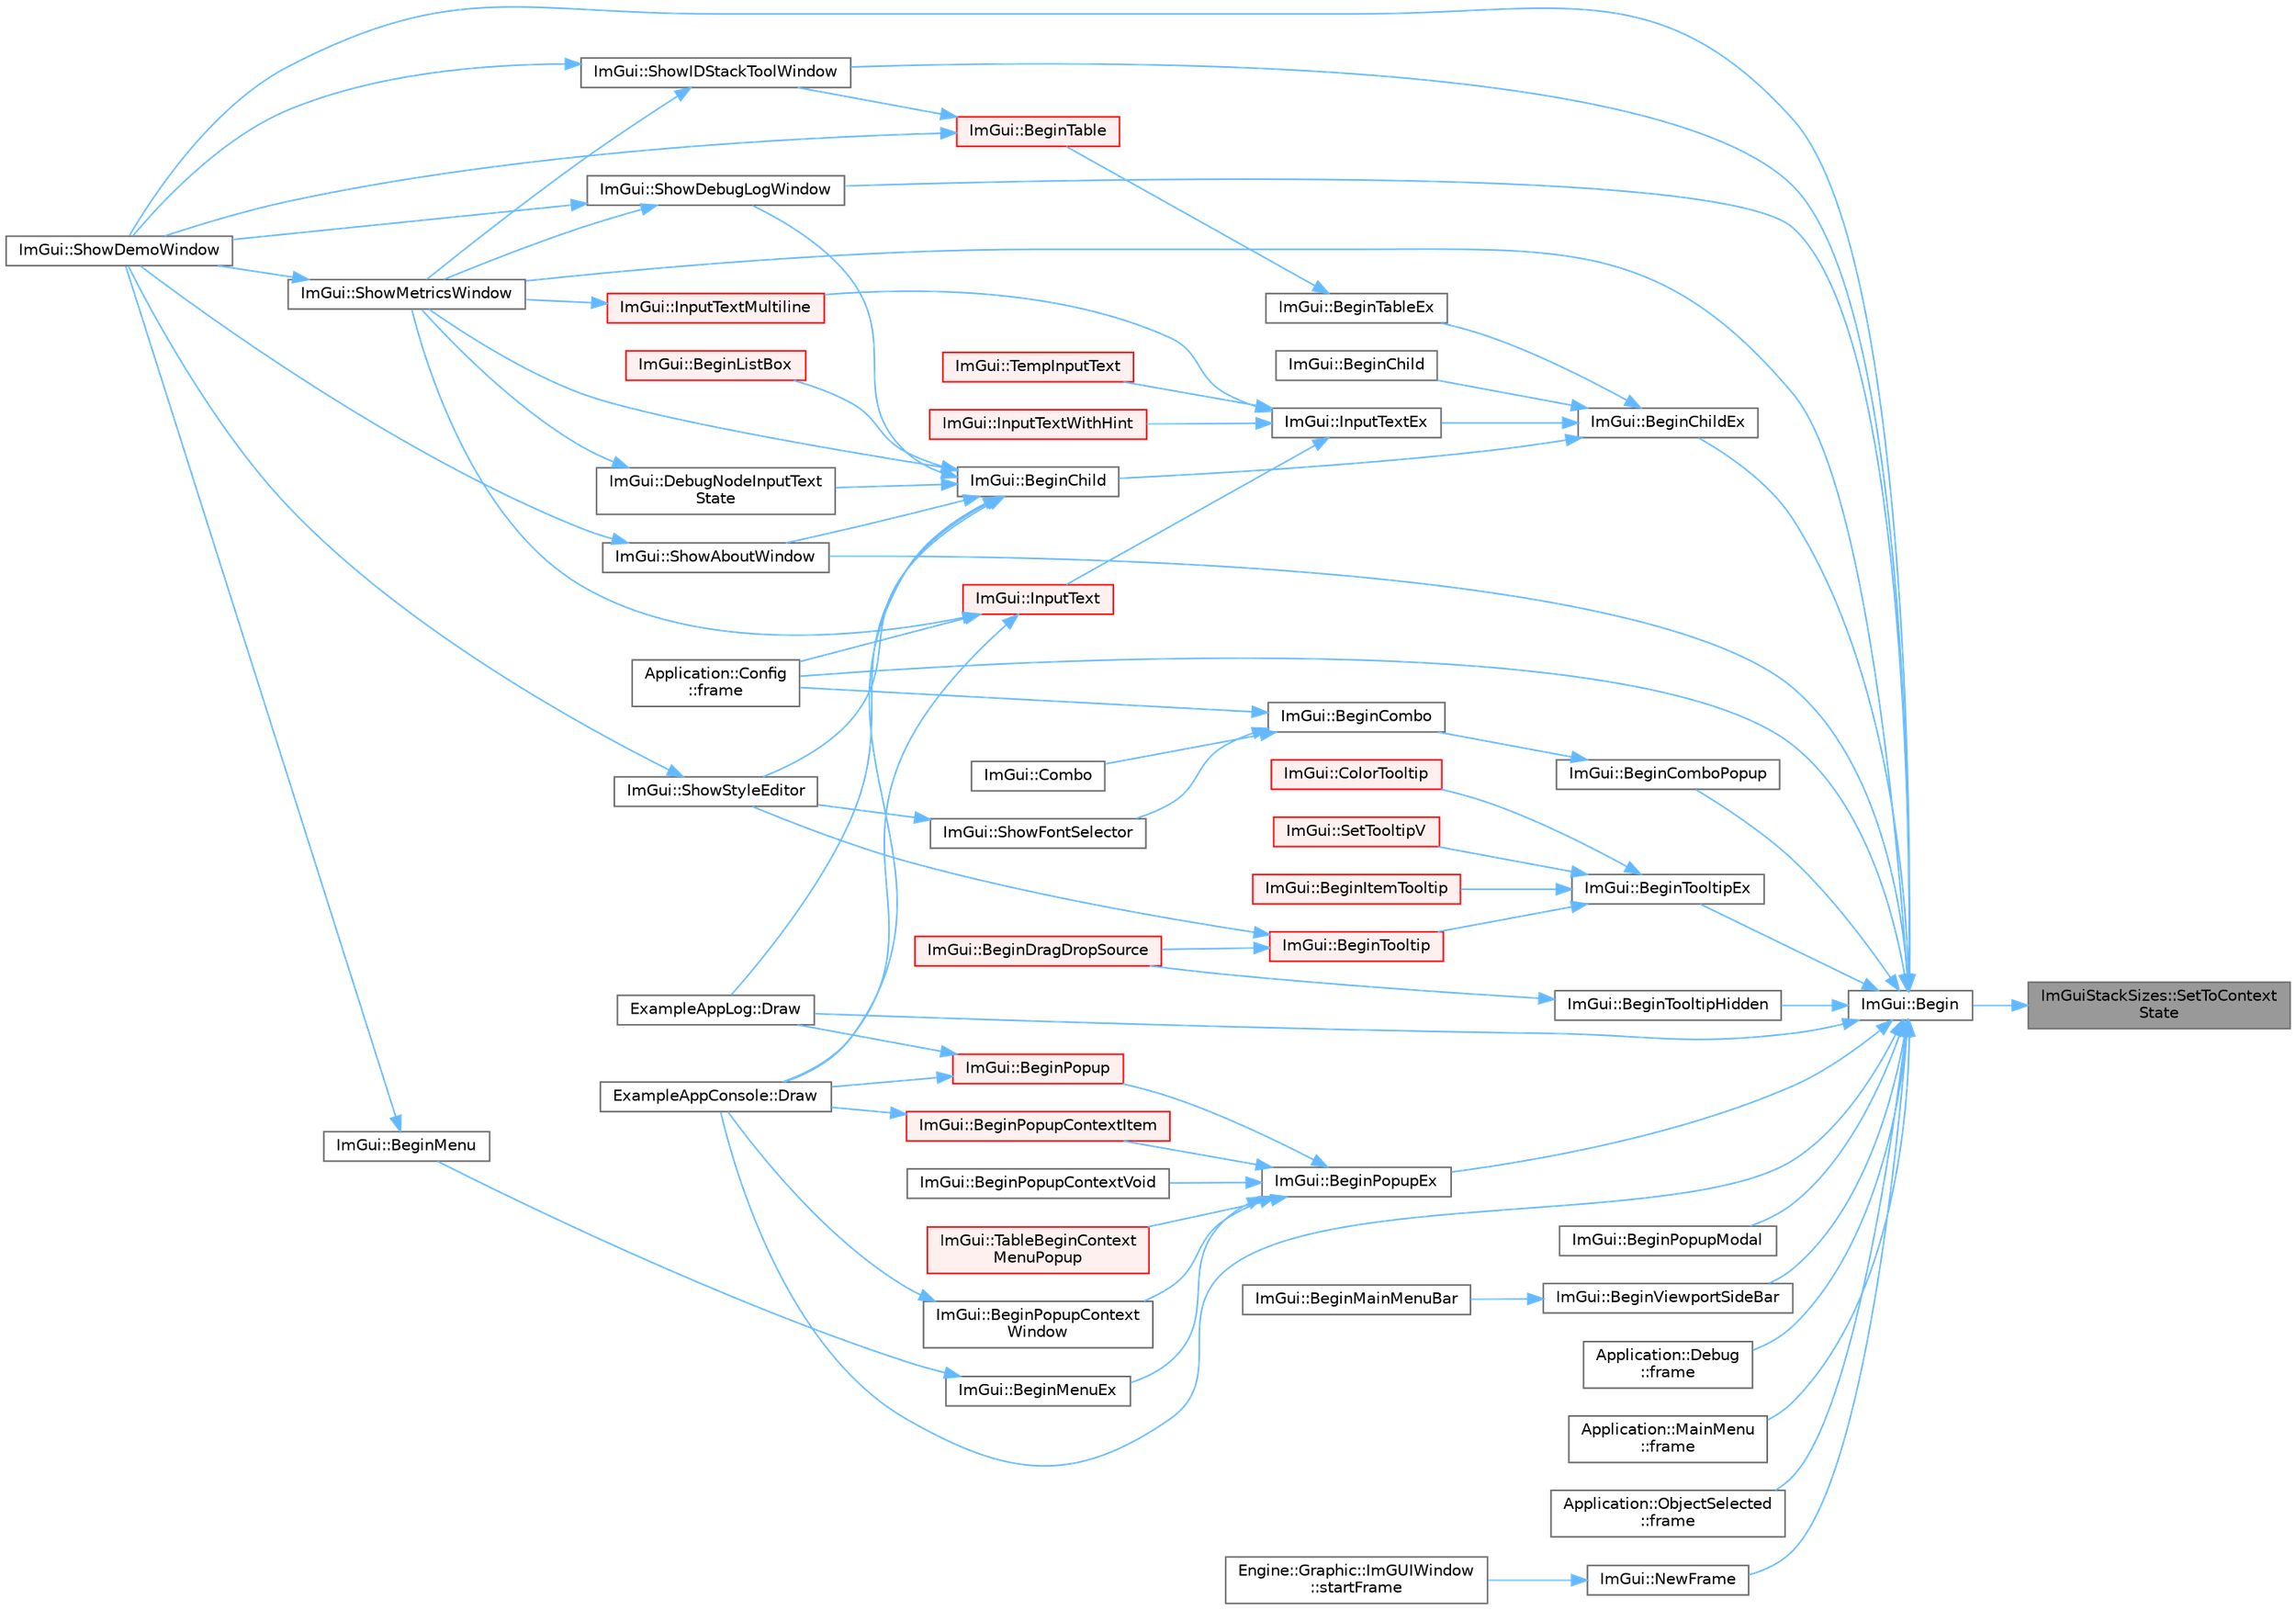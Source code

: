digraph "ImGuiStackSizes::SetToContextState"
{
 // LATEX_PDF_SIZE
  bgcolor="transparent";
  edge [fontname=Helvetica,fontsize=10,labelfontname=Helvetica,labelfontsize=10];
  node [fontname=Helvetica,fontsize=10,shape=box,height=0.2,width=0.4];
  rankdir="RL";
  Node1 [id="Node000001",label="ImGuiStackSizes::SetToContext\lState",height=0.2,width=0.4,color="gray40", fillcolor="grey60", style="filled", fontcolor="black",tooltip=" "];
  Node1 -> Node2 [id="edge1_Node000001_Node000002",dir="back",color="steelblue1",style="solid",tooltip=" "];
  Node2 [id="Node000002",label="ImGui::Begin",height=0.2,width=0.4,color="grey40", fillcolor="white", style="filled",URL="$namespace_im_gui.html#a581e58db0bc930bafa4a5d23093a2b99",tooltip=" "];
  Node2 -> Node3 [id="edge2_Node000002_Node000003",dir="back",color="steelblue1",style="solid",tooltip=" "];
  Node3 [id="Node000003",label="ImGui::BeginChildEx",height=0.2,width=0.4,color="grey40", fillcolor="white", style="filled",URL="$namespace_im_gui.html#ac36ecce0443f0b45a48484d85f653ae2",tooltip=" "];
  Node3 -> Node4 [id="edge3_Node000003_Node000004",dir="back",color="steelblue1",style="solid",tooltip=" "];
  Node4 [id="Node000004",label="ImGui::BeginChild",height=0.2,width=0.4,color="grey40", fillcolor="white", style="filled",URL="$namespace_im_gui.html#aebac8b07ee9ea0e452c98813a3e907c3",tooltip=" "];
  Node4 -> Node5 [id="edge4_Node000004_Node000005",dir="back",color="steelblue1",style="solid",tooltip=" "];
  Node5 [id="Node000005",label="ImGui::BeginListBox",height=0.2,width=0.4,color="red", fillcolor="#FFF0F0", style="filled",URL="$namespace_im_gui.html#a2f37c541760a39c189ebdd86c15b60d9",tooltip=" "];
  Node4 -> Node7 [id="edge5_Node000004_Node000007",dir="back",color="steelblue1",style="solid",tooltip=" "];
  Node7 [id="Node000007",label="ImGui::DebugNodeInputText\lState",height=0.2,width=0.4,color="grey40", fillcolor="white", style="filled",URL="$namespace_im_gui.html#ab85df47e899ab32dbdd5089f40e3802f",tooltip=" "];
  Node7 -> Node8 [id="edge6_Node000007_Node000008",dir="back",color="steelblue1",style="solid",tooltip=" "];
  Node8 [id="Node000008",label="ImGui::ShowMetricsWindow",height=0.2,width=0.4,color="grey40", fillcolor="white", style="filled",URL="$namespace_im_gui.html#afe7a28c6eb52fff3cc27d5a698fea4ff",tooltip=" "];
  Node8 -> Node9 [id="edge7_Node000008_Node000009",dir="back",color="steelblue1",style="solid",tooltip=" "];
  Node9 [id="Node000009",label="ImGui::ShowDemoWindow",height=0.2,width=0.4,color="grey40", fillcolor="white", style="filled",URL="$namespace_im_gui.html#af95643a0ce4893b9e57c12991922fb18",tooltip=" "];
  Node4 -> Node10 [id="edge8_Node000004_Node000010",dir="back",color="steelblue1",style="solid",tooltip=" "];
  Node10 [id="Node000010",label="ExampleAppConsole::Draw",height=0.2,width=0.4,color="grey40", fillcolor="white", style="filled",URL="$struct_example_app_console.html#a0518a09c7e8648dd52c7c06df19ac17a",tooltip=" "];
  Node4 -> Node11 [id="edge9_Node000004_Node000011",dir="back",color="steelblue1",style="solid",tooltip=" "];
  Node11 [id="Node000011",label="ExampleAppLog::Draw",height=0.2,width=0.4,color="grey40", fillcolor="white", style="filled",URL="$struct_example_app_log.html#a5ad3a4bdb89171b84aeaff96948a1f77",tooltip=" "];
  Node4 -> Node12 [id="edge10_Node000004_Node000012",dir="back",color="steelblue1",style="solid",tooltip=" "];
  Node12 [id="Node000012",label="ImGui::ShowAboutWindow",height=0.2,width=0.4,color="grey40", fillcolor="white", style="filled",URL="$namespace_im_gui.html#ac297462e33309d0540fa459bccdc9304",tooltip=" "];
  Node12 -> Node9 [id="edge11_Node000012_Node000009",dir="back",color="steelblue1",style="solid",tooltip=" "];
  Node4 -> Node13 [id="edge12_Node000004_Node000013",dir="back",color="steelblue1",style="solid",tooltip=" "];
  Node13 [id="Node000013",label="ImGui::ShowDebugLogWindow",height=0.2,width=0.4,color="grey40", fillcolor="white", style="filled",URL="$namespace_im_gui.html#af1b39e70cac2e1b9e62dd3c9d154cbd6",tooltip=" "];
  Node13 -> Node9 [id="edge13_Node000013_Node000009",dir="back",color="steelblue1",style="solid",tooltip=" "];
  Node13 -> Node8 [id="edge14_Node000013_Node000008",dir="back",color="steelblue1",style="solid",tooltip=" "];
  Node4 -> Node8 [id="edge15_Node000004_Node000008",dir="back",color="steelblue1",style="solid",tooltip=" "];
  Node4 -> Node14 [id="edge16_Node000004_Node000014",dir="back",color="steelblue1",style="solid",tooltip=" "];
  Node14 [id="Node000014",label="ImGui::ShowStyleEditor",height=0.2,width=0.4,color="grey40", fillcolor="white", style="filled",URL="$namespace_im_gui.html#ab2eb3dec78d054fe3feab1c091ec5de5",tooltip=" "];
  Node14 -> Node9 [id="edge17_Node000014_Node000009",dir="back",color="steelblue1",style="solid",tooltip=" "];
  Node3 -> Node15 [id="edge18_Node000003_Node000015",dir="back",color="steelblue1",style="solid",tooltip=" "];
  Node15 [id="Node000015",label="ImGui::BeginChild",height=0.2,width=0.4,color="grey40", fillcolor="white", style="filled",URL="$namespace_im_gui.html#a3824e63145d50dd477deec2c7edf5c5a",tooltip=" "];
  Node3 -> Node16 [id="edge19_Node000003_Node000016",dir="back",color="steelblue1",style="solid",tooltip=" "];
  Node16 [id="Node000016",label="ImGui::BeginTableEx",height=0.2,width=0.4,color="grey40", fillcolor="white", style="filled",URL="$namespace_im_gui.html#a28046a30716afeb7738a82a5b19044ca",tooltip=" "];
  Node16 -> Node17 [id="edge20_Node000016_Node000017",dir="back",color="steelblue1",style="solid",tooltip=" "];
  Node17 [id="Node000017",label="ImGui::BeginTable",height=0.2,width=0.4,color="red", fillcolor="#FFF0F0", style="filled",URL="$namespace_im_gui.html#a04ee4f6866b8e10b98008e7f19d35796",tooltip=" "];
  Node17 -> Node9 [id="edge21_Node000017_Node000009",dir="back",color="steelblue1",style="solid",tooltip=" "];
  Node17 -> Node19 [id="edge22_Node000017_Node000019",dir="back",color="steelblue1",style="solid",tooltip=" "];
  Node19 [id="Node000019",label="ImGui::ShowIDStackToolWindow",height=0.2,width=0.4,color="grey40", fillcolor="white", style="filled",URL="$namespace_im_gui.html#ab4a87bf4a874a8e5872b60b4a9b1d99e",tooltip=" "];
  Node19 -> Node9 [id="edge23_Node000019_Node000009",dir="back",color="steelblue1",style="solid",tooltip=" "];
  Node19 -> Node8 [id="edge24_Node000019_Node000008",dir="back",color="steelblue1",style="solid",tooltip=" "];
  Node3 -> Node20 [id="edge25_Node000003_Node000020",dir="back",color="steelblue1",style="solid",tooltip=" "];
  Node20 [id="Node000020",label="ImGui::InputTextEx",height=0.2,width=0.4,color="grey40", fillcolor="white", style="filled",URL="$namespace_im_gui.html#af89af17ecc11653f25fea1e50e195de6",tooltip=" "];
  Node20 -> Node21 [id="edge26_Node000020_Node000021",dir="back",color="steelblue1",style="solid",tooltip=" "];
  Node21 [id="Node000021",label="ImGui::InputText",height=0.2,width=0.4,color="red", fillcolor="#FFF0F0", style="filled",URL="$namespace_im_gui.html#aa72b5760a3a206729723a587ac7c8519",tooltip=" "];
  Node21 -> Node10 [id="edge27_Node000021_Node000010",dir="back",color="steelblue1",style="solid",tooltip=" "];
  Node21 -> Node29 [id="edge28_Node000021_Node000029",dir="back",color="steelblue1",style="solid",tooltip=" "];
  Node29 [id="Node000029",label="Application::Config\l::frame",height=0.2,width=0.4,color="grey40", fillcolor="white", style="filled",URL="$class_application_1_1_config.html#a291cc3a874949e121dcf83a3f90681bc",tooltip=" "];
  Node21 -> Node8 [id="edge29_Node000021_Node000008",dir="back",color="steelblue1",style="solid",tooltip=" "];
  Node20 -> Node43 [id="edge30_Node000020_Node000043",dir="back",color="steelblue1",style="solid",tooltip=" "];
  Node43 [id="Node000043",label="ImGui::InputTextMultiline",height=0.2,width=0.4,color="red", fillcolor="#FFF0F0", style="filled",URL="$namespace_im_gui.html#a0470693929ed9930cbf5b737577c2414",tooltip=" "];
  Node43 -> Node8 [id="edge31_Node000043_Node000008",dir="back",color="steelblue1",style="solid",tooltip=" "];
  Node20 -> Node45 [id="edge32_Node000020_Node000045",dir="back",color="steelblue1",style="solid",tooltip=" "];
  Node45 [id="Node000045",label="ImGui::InputTextWithHint",height=0.2,width=0.4,color="red", fillcolor="#FFF0F0", style="filled",URL="$namespace_im_gui.html#aee5a5127f494966ad16e578714e8fac2",tooltip=" "];
  Node20 -> Node47 [id="edge33_Node000020_Node000047",dir="back",color="steelblue1",style="solid",tooltip=" "];
  Node47 [id="Node000047",label="ImGui::TempInputText",height=0.2,width=0.4,color="red", fillcolor="#FFF0F0", style="filled",URL="$namespace_im_gui.html#ae85def71d2fcf5409035b583b315964e",tooltip=" "];
  Node2 -> Node75 [id="edge34_Node000002_Node000075",dir="back",color="steelblue1",style="solid",tooltip=" "];
  Node75 [id="Node000075",label="ImGui::BeginComboPopup",height=0.2,width=0.4,color="grey40", fillcolor="white", style="filled",URL="$namespace_im_gui.html#a6ecb51142fcb72cd19ff002c3a7d8e25",tooltip=" "];
  Node75 -> Node76 [id="edge35_Node000075_Node000076",dir="back",color="steelblue1",style="solid",tooltip=" "];
  Node76 [id="Node000076",label="ImGui::BeginCombo",height=0.2,width=0.4,color="grey40", fillcolor="white", style="filled",URL="$namespace_im_gui.html#aa895095bdc7a2907375c555e245575ea",tooltip=" "];
  Node76 -> Node77 [id="edge36_Node000076_Node000077",dir="back",color="steelblue1",style="solid",tooltip=" "];
  Node77 [id="Node000077",label="ImGui::Combo",height=0.2,width=0.4,color="grey40", fillcolor="white", style="filled",URL="$namespace_im_gui.html#ad530c65e7cdfaf03f4e9b2f4e3fed8fc",tooltip=" "];
  Node76 -> Node29 [id="edge37_Node000076_Node000029",dir="back",color="steelblue1",style="solid",tooltip=" "];
  Node76 -> Node78 [id="edge38_Node000076_Node000078",dir="back",color="steelblue1",style="solid",tooltip=" "];
  Node78 [id="Node000078",label="ImGui::ShowFontSelector",height=0.2,width=0.4,color="grey40", fillcolor="white", style="filled",URL="$namespace_im_gui.html#a0bdce99eef17ef1e1fef40a18bd811ab",tooltip=" "];
  Node78 -> Node14 [id="edge39_Node000078_Node000014",dir="back",color="steelblue1",style="solid",tooltip=" "];
  Node2 -> Node79 [id="edge40_Node000002_Node000079",dir="back",color="steelblue1",style="solid",tooltip=" "];
  Node79 [id="Node000079",label="ImGui::BeginPopupEx",height=0.2,width=0.4,color="grey40", fillcolor="white", style="filled",URL="$namespace_im_gui.html#a89da3a22300e8293257b6cfdf1b83b7a",tooltip=" "];
  Node79 -> Node80 [id="edge41_Node000079_Node000080",dir="back",color="steelblue1",style="solid",tooltip=" "];
  Node80 [id="Node000080",label="ImGui::BeginMenuEx",height=0.2,width=0.4,color="grey40", fillcolor="white", style="filled",URL="$namespace_im_gui.html#a8dc671f87ed281b6445ce6ae4ab25183",tooltip=" "];
  Node80 -> Node81 [id="edge42_Node000080_Node000081",dir="back",color="steelblue1",style="solid",tooltip=" "];
  Node81 [id="Node000081",label="ImGui::BeginMenu",height=0.2,width=0.4,color="grey40", fillcolor="white", style="filled",URL="$namespace_im_gui.html#a1e55711a21f97d5dff919d697d3a7201",tooltip=" "];
  Node81 -> Node9 [id="edge43_Node000081_Node000009",dir="back",color="steelblue1",style="solid",tooltip=" "];
  Node79 -> Node82 [id="edge44_Node000079_Node000082",dir="back",color="steelblue1",style="solid",tooltip=" "];
  Node82 [id="Node000082",label="ImGui::BeginPopup",height=0.2,width=0.4,color="red", fillcolor="#FFF0F0", style="filled",URL="$namespace_im_gui.html#a10e213926d8ca212266bc5fbded1e026",tooltip=" "];
  Node82 -> Node10 [id="edge45_Node000082_Node000010",dir="back",color="steelblue1",style="solid",tooltip=" "];
  Node82 -> Node11 [id="edge46_Node000082_Node000011",dir="back",color="steelblue1",style="solid",tooltip=" "];
  Node79 -> Node84 [id="edge47_Node000079_Node000084",dir="back",color="steelblue1",style="solid",tooltip=" "];
  Node84 [id="Node000084",label="ImGui::BeginPopupContextItem",height=0.2,width=0.4,color="red", fillcolor="#FFF0F0", style="filled",URL="$namespace_im_gui.html#a440894c8c00495d5cc01529f4504fca9",tooltip=" "];
  Node84 -> Node10 [id="edge48_Node000084_Node000010",dir="back",color="steelblue1",style="solid",tooltip=" "];
  Node79 -> Node86 [id="edge49_Node000079_Node000086",dir="back",color="steelblue1",style="solid",tooltip=" "];
  Node86 [id="Node000086",label="ImGui::BeginPopupContextVoid",height=0.2,width=0.4,color="grey40", fillcolor="white", style="filled",URL="$namespace_im_gui.html#a6758a456204101a9c4a660da4cfba2c9",tooltip=" "];
  Node79 -> Node87 [id="edge50_Node000079_Node000087",dir="back",color="steelblue1",style="solid",tooltip=" "];
  Node87 [id="Node000087",label="ImGui::BeginPopupContext\lWindow",height=0.2,width=0.4,color="grey40", fillcolor="white", style="filled",URL="$namespace_im_gui.html#aef8b2c0baa27bd5c68f676aaf14ed946",tooltip=" "];
  Node87 -> Node10 [id="edge51_Node000087_Node000010",dir="back",color="steelblue1",style="solid",tooltip=" "];
  Node79 -> Node88 [id="edge52_Node000079_Node000088",dir="back",color="steelblue1",style="solid",tooltip=" "];
  Node88 [id="Node000088",label="ImGui::TableBeginContext\lMenuPopup",height=0.2,width=0.4,color="red", fillcolor="#FFF0F0", style="filled",URL="$namespace_im_gui.html#ac5ffd2621218c244f701317f9086e6ff",tooltip=" "];
  Node2 -> Node99 [id="edge53_Node000002_Node000099",dir="back",color="steelblue1",style="solid",tooltip=" "];
  Node99 [id="Node000099",label="ImGui::BeginPopupModal",height=0.2,width=0.4,color="grey40", fillcolor="white", style="filled",URL="$namespace_im_gui.html#a6d840f615c198c2342968f733fda11b3",tooltip=" "];
  Node2 -> Node100 [id="edge54_Node000002_Node000100",dir="back",color="steelblue1",style="solid",tooltip=" "];
  Node100 [id="Node000100",label="ImGui::BeginTooltipEx",height=0.2,width=0.4,color="grey40", fillcolor="white", style="filled",URL="$namespace_im_gui.html#a18b17a0b20c3f2a16068b84210cfded4",tooltip=" "];
  Node100 -> Node101 [id="edge55_Node000100_Node000101",dir="back",color="steelblue1",style="solid",tooltip=" "];
  Node101 [id="Node000101",label="ImGui::BeginItemTooltip",height=0.2,width=0.4,color="red", fillcolor="#FFF0F0", style="filled",URL="$namespace_im_gui.html#a0557ed1d3f89dcb5d25311bf3099ddf5",tooltip=" "];
  Node100 -> Node109 [id="edge56_Node000100_Node000109",dir="back",color="steelblue1",style="solid",tooltip=" "];
  Node109 [id="Node000109",label="ImGui::BeginTooltip",height=0.2,width=0.4,color="red", fillcolor="#FFF0F0", style="filled",URL="$namespace_im_gui.html#a0609fbb218702a720c383c87d0c545a2",tooltip=" "];
  Node109 -> Node110 [id="edge57_Node000109_Node000110",dir="back",color="steelblue1",style="solid",tooltip=" "];
  Node110 [id="Node000110",label="ImGui::BeginDragDropSource",height=0.2,width=0.4,color="red", fillcolor="#FFF0F0", style="filled",URL="$namespace_im_gui.html#ac2609b0f034d3bcd8d70d26df8694eaa",tooltip=" "];
  Node109 -> Node14 [id="edge58_Node000109_Node000014",dir="back",color="steelblue1",style="solid",tooltip=" "];
  Node100 -> Node112 [id="edge59_Node000100_Node000112",dir="back",color="steelblue1",style="solid",tooltip=" "];
  Node112 [id="Node000112",label="ImGui::ColorTooltip",height=0.2,width=0.4,color="red", fillcolor="#FFF0F0", style="filled",URL="$namespace_im_gui.html#afad90b366b6471e3b13175c0ebeb26c8",tooltip=" "];
  Node100 -> Node113 [id="edge60_Node000100_Node000113",dir="back",color="steelblue1",style="solid",tooltip=" "];
  Node113 [id="Node000113",label="ImGui::SetTooltipV",height=0.2,width=0.4,color="red", fillcolor="#FFF0F0", style="filled",URL="$namespace_im_gui.html#a3826acf68fc4a12bb66401575f51d6a2",tooltip=" "];
  Node2 -> Node129 [id="edge61_Node000002_Node000129",dir="back",color="steelblue1",style="solid",tooltip=" "];
  Node129 [id="Node000129",label="ImGui::BeginTooltipHidden",height=0.2,width=0.4,color="grey40", fillcolor="white", style="filled",URL="$namespace_im_gui.html#a2c44a13b5e210dbfc7de98024c25db8e",tooltip=" "];
  Node129 -> Node110 [id="edge62_Node000129_Node000110",dir="back",color="steelblue1",style="solid",tooltip=" "];
  Node2 -> Node130 [id="edge63_Node000002_Node000130",dir="back",color="steelblue1",style="solid",tooltip=" "];
  Node130 [id="Node000130",label="ImGui::BeginViewportSideBar",height=0.2,width=0.4,color="grey40", fillcolor="white", style="filled",URL="$namespace_im_gui.html#a4216382dd5ad6c17e183f9f894db2e15",tooltip=" "];
  Node130 -> Node131 [id="edge64_Node000130_Node000131",dir="back",color="steelblue1",style="solid",tooltip=" "];
  Node131 [id="Node000131",label="ImGui::BeginMainMenuBar",height=0.2,width=0.4,color="grey40", fillcolor="white", style="filled",URL="$namespace_im_gui.html#a55cb9cfb9865204ac6fb21c965784f78",tooltip=" "];
  Node2 -> Node10 [id="edge65_Node000002_Node000010",dir="back",color="steelblue1",style="solid",tooltip=" "];
  Node2 -> Node11 [id="edge66_Node000002_Node000011",dir="back",color="steelblue1",style="solid",tooltip=" "];
  Node2 -> Node29 [id="edge67_Node000002_Node000029",dir="back",color="steelblue1",style="solid",tooltip=" "];
  Node2 -> Node132 [id="edge68_Node000002_Node000132",dir="back",color="steelblue1",style="solid",tooltip=" "];
  Node132 [id="Node000132",label="Application::Debug\l::frame",height=0.2,width=0.4,color="grey40", fillcolor="white", style="filled",URL="$class_application_1_1_debug.html#a26339829cae3b768474358c34eb8ab23",tooltip=" "];
  Node2 -> Node133 [id="edge69_Node000002_Node000133",dir="back",color="steelblue1",style="solid",tooltip=" "];
  Node133 [id="Node000133",label="Application::MainMenu\l::frame",height=0.2,width=0.4,color="grey40", fillcolor="white", style="filled",URL="$class_application_1_1_main_menu.html#a868fe54ddb269b9ab03f0d7d068dd698",tooltip=" "];
  Node2 -> Node32 [id="edge70_Node000002_Node000032",dir="back",color="steelblue1",style="solid",tooltip=" "];
  Node32 [id="Node000032",label="Application::ObjectSelected\l::frame",height=0.2,width=0.4,color="grey40", fillcolor="white", style="filled",URL="$class_application_1_1_object_selected.html#a30dd507edcc6c76dd65cc0cf9dda010a",tooltip=" "];
  Node2 -> Node134 [id="edge71_Node000002_Node000134",dir="back",color="steelblue1",style="solid",tooltip=" "];
  Node134 [id="Node000134",label="ImGui::NewFrame",height=0.2,width=0.4,color="grey40", fillcolor="white", style="filled",URL="$namespace_im_gui.html#ab3f1fc018f903b7ad79fd10663375774",tooltip=" "];
  Node134 -> Node123 [id="edge72_Node000134_Node000123",dir="back",color="steelblue1",style="solid",tooltip=" "];
  Node123 [id="Node000123",label="Engine::Graphic::ImGUIWindow\l::startFrame",height=0.2,width=0.4,color="grey40", fillcolor="white", style="filled",URL="$class_engine_1_1_graphic_1_1_im_g_u_i_window.html#a9ca05f8fa30f8ee342d254eb0d34948a",tooltip=" "];
  Node2 -> Node12 [id="edge73_Node000002_Node000012",dir="back",color="steelblue1",style="solid",tooltip=" "];
  Node2 -> Node13 [id="edge74_Node000002_Node000013",dir="back",color="steelblue1",style="solid",tooltip=" "];
  Node2 -> Node9 [id="edge75_Node000002_Node000009",dir="back",color="steelblue1",style="solid",tooltip=" "];
  Node2 -> Node19 [id="edge76_Node000002_Node000019",dir="back",color="steelblue1",style="solid",tooltip=" "];
  Node2 -> Node8 [id="edge77_Node000002_Node000008",dir="back",color="steelblue1",style="solid",tooltip=" "];
}
